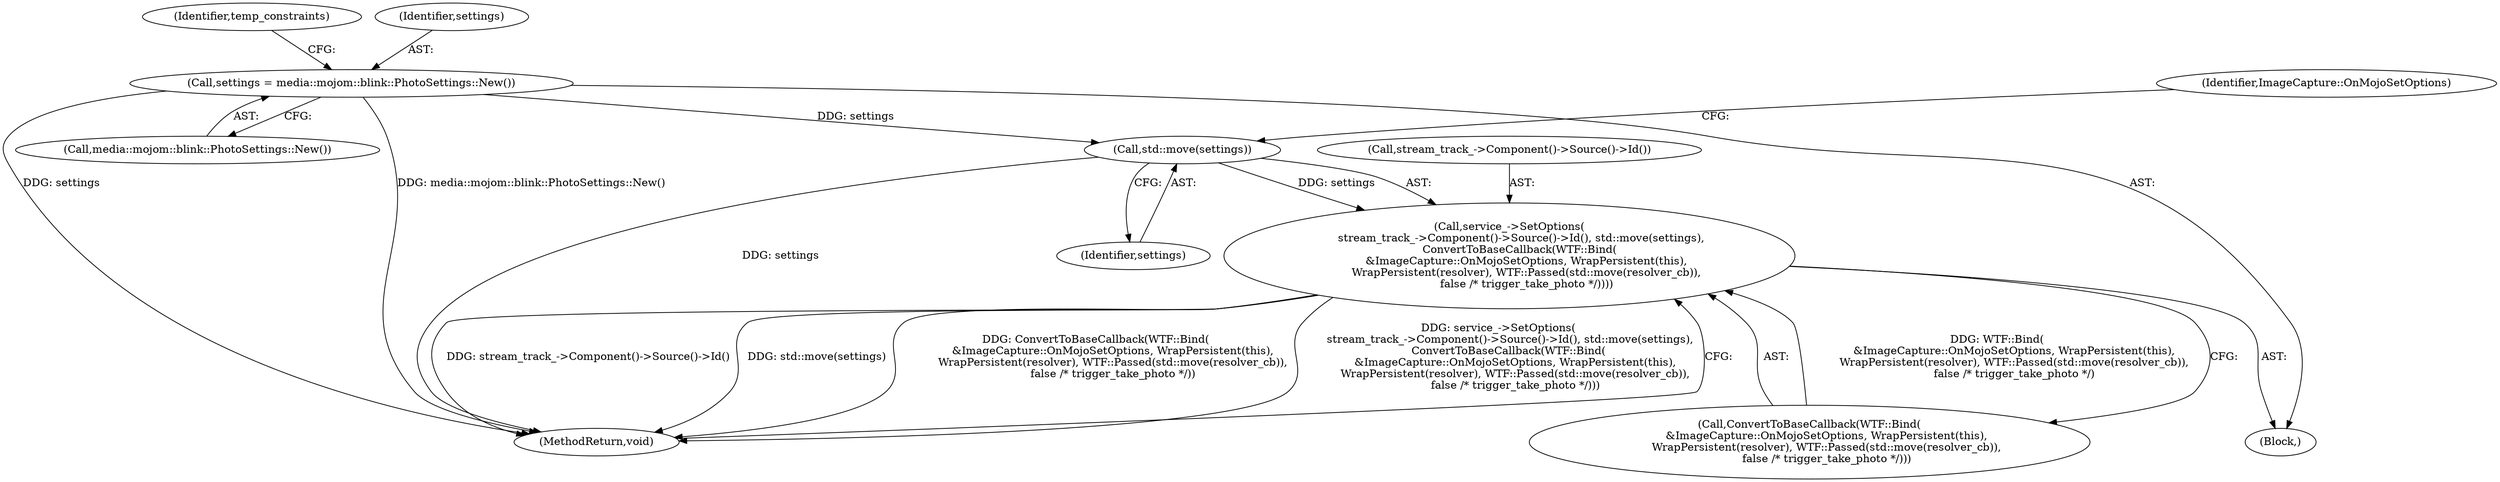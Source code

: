 digraph "0_Chrome_84ca1ee18bbc32f3cb035d071e8271e064dfd4d7_0@API" {
"1000677" [label="(Call,std::move(settings))"];
"1000190" [label="(Call,settings = media::mojom::blink::PhotoSettings::New())"];
"1000675" [label="(Call,service_->SetOptions(\n       stream_track_->Component()->Source()->Id(), std::move(settings),\n      ConvertToBaseCallback(WTF::Bind(\n          &ImageCapture::OnMojoSetOptions, WrapPersistent(this),\n          WrapPersistent(resolver), WTF::Passed(std::move(resolver_cb)),\n          false /* trigger_take_photo */))))"];
"1000195" [label="(Identifier,temp_constraints)"];
"1000190" [label="(Call,settings = media::mojom::blink::PhotoSettings::New())"];
"1000679" [label="(Call,ConvertToBaseCallback(WTF::Bind(\n          &ImageCapture::OnMojoSetOptions, WrapPersistent(this),\n          WrapPersistent(resolver), WTF::Passed(std::move(resolver_cb)),\n          false /* trigger_take_photo */)))"];
"1000691" [label="(MethodReturn,void)"];
"1000192" [label="(Call,media::mojom::blink::PhotoSettings::New())"];
"1000675" [label="(Call,service_->SetOptions(\n       stream_track_->Component()->Source()->Id(), std::move(settings),\n      ConvertToBaseCallback(WTF::Bind(\n          &ImageCapture::OnMojoSetOptions, WrapPersistent(this),\n          WrapPersistent(resolver), WTF::Passed(std::move(resolver_cb)),\n          false /* trigger_take_photo */))))"];
"1000682" [label="(Identifier,ImageCapture::OnMojoSetOptions)"];
"1000678" [label="(Identifier,settings)"];
"1000191" [label="(Identifier,settings)"];
"1000677" [label="(Call,std::move(settings))"];
"1000676" [label="(Call,stream_track_->Component()->Source()->Id())"];
"1000104" [label="(Block,)"];
"1000677" -> "1000675"  [label="AST: "];
"1000677" -> "1000678"  [label="CFG: "];
"1000678" -> "1000677"  [label="AST: "];
"1000682" -> "1000677"  [label="CFG: "];
"1000677" -> "1000691"  [label="DDG: settings"];
"1000677" -> "1000675"  [label="DDG: settings"];
"1000190" -> "1000677"  [label="DDG: settings"];
"1000190" -> "1000104"  [label="AST: "];
"1000190" -> "1000192"  [label="CFG: "];
"1000191" -> "1000190"  [label="AST: "];
"1000192" -> "1000190"  [label="AST: "];
"1000195" -> "1000190"  [label="CFG: "];
"1000190" -> "1000691"  [label="DDG: settings"];
"1000190" -> "1000691"  [label="DDG: media::mojom::blink::PhotoSettings::New()"];
"1000675" -> "1000104"  [label="AST: "];
"1000675" -> "1000679"  [label="CFG: "];
"1000676" -> "1000675"  [label="AST: "];
"1000679" -> "1000675"  [label="AST: "];
"1000691" -> "1000675"  [label="CFG: "];
"1000675" -> "1000691"  [label="DDG: stream_track_->Component()->Source()->Id()"];
"1000675" -> "1000691"  [label="DDG: std::move(settings)"];
"1000675" -> "1000691"  [label="DDG: ConvertToBaseCallback(WTF::Bind(\n          &ImageCapture::OnMojoSetOptions, WrapPersistent(this),\n          WrapPersistent(resolver), WTF::Passed(std::move(resolver_cb)),\n          false /* trigger_take_photo */))"];
"1000675" -> "1000691"  [label="DDG: service_->SetOptions(\n       stream_track_->Component()->Source()->Id(), std::move(settings),\n      ConvertToBaseCallback(WTF::Bind(\n          &ImageCapture::OnMojoSetOptions, WrapPersistent(this),\n          WrapPersistent(resolver), WTF::Passed(std::move(resolver_cb)),\n          false /* trigger_take_photo */)))"];
"1000679" -> "1000675"  [label="DDG: WTF::Bind(\n          &ImageCapture::OnMojoSetOptions, WrapPersistent(this),\n          WrapPersistent(resolver), WTF::Passed(std::move(resolver_cb)),\n          false /* trigger_take_photo */)"];
}
